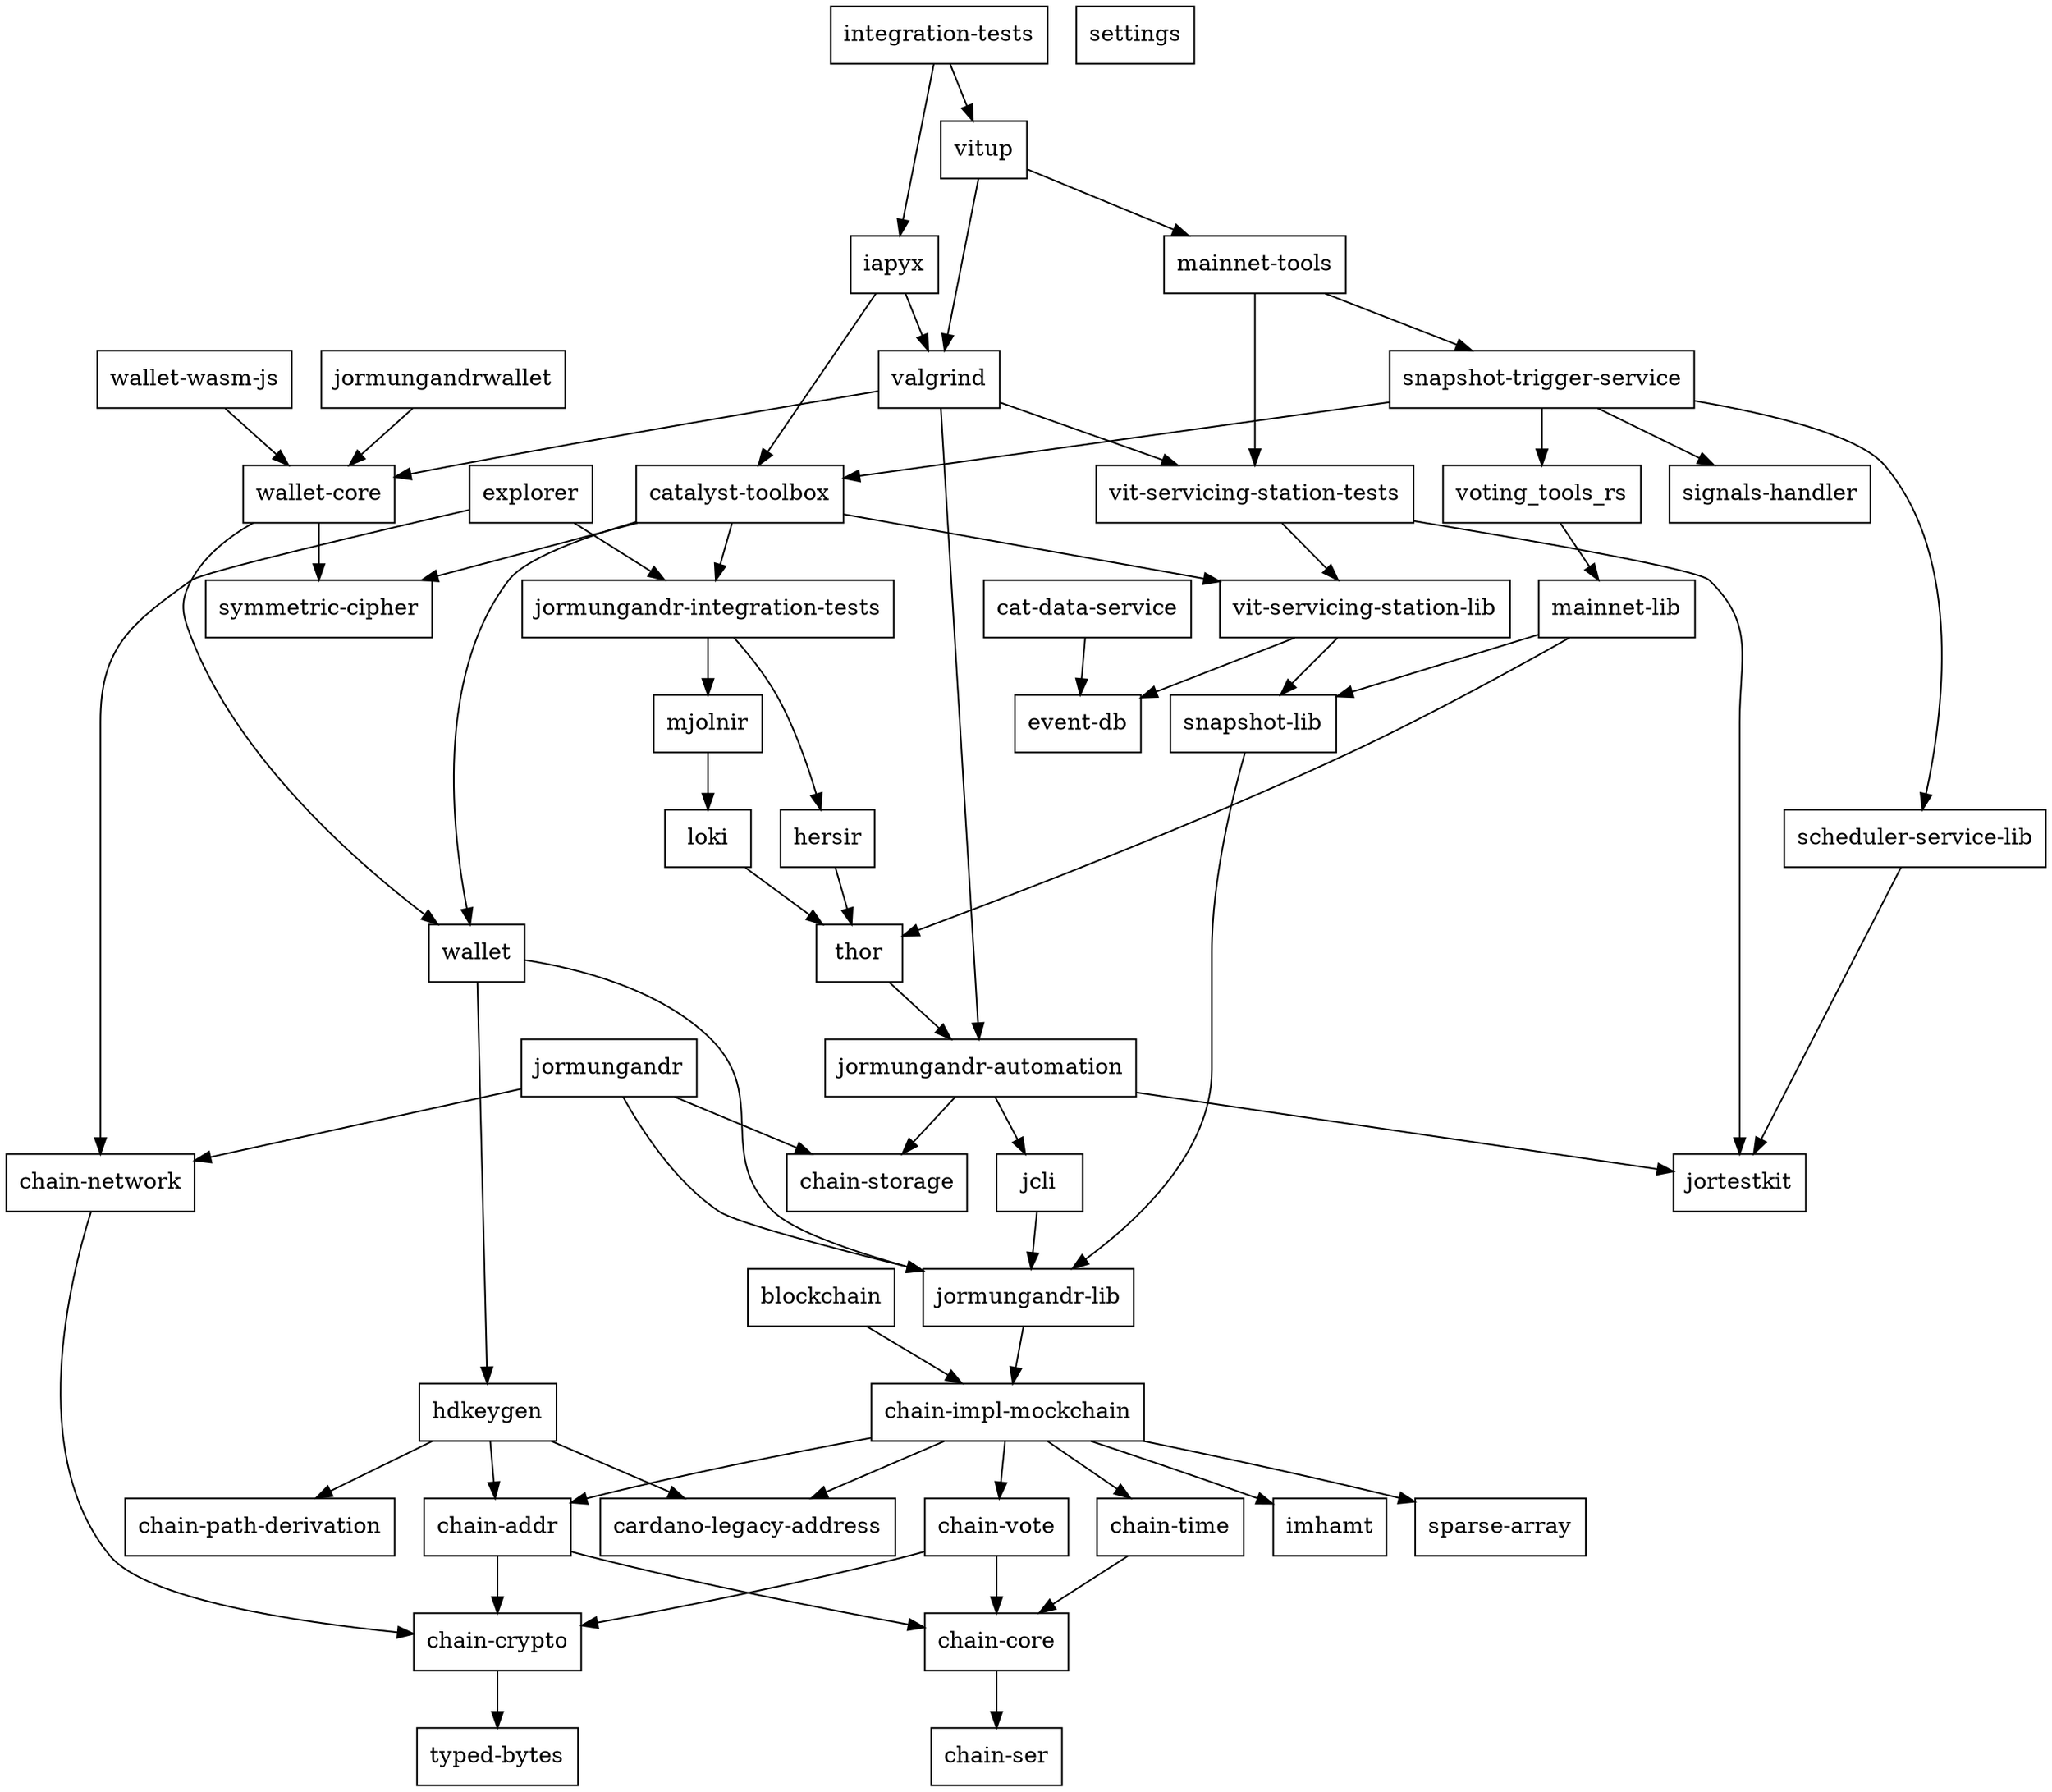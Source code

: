 digraph {
    0 [ label = "catalyst-toolbox" shape = box]
    1 [ label = "chain-addr" shape = box]
    2 [ label = "chain-core" shape = box]
    3 [ label = "chain-ser" shape = box]
    4 [ label = "chain-crypto" shape = box]
    5 [ label = "typed-bytes" shape = box]
    6 [ label = "chain-impl-mockchain" shape = box]
    7 [ label = "cardano-legacy-address" shape = box]
    8 [ label = "chain-time" shape = box]
    9 [ label = "chain-vote" shape = box]
    10 [ label = "imhamt" shape = box]
    11 [ label = "sparse-array" shape = box]
    12 [ label = "chain-storage" shape = box]
    13 [ label = "jcli" shape = box]
    14 [ label = "jormungandr-lib" shape = box]
    15 [ label = "jormungandr-automation" shape = box]
    16 [ label = "jortestkit" shape = box]
    17 [ label = "jormungandr-integration-tests" shape = box]
    18 [ label = "hersir" shape = box]
    19 [ label = "thor" shape = box]
    20 [ label = "loki" shape = box]
    21 [ label = "mjolnir" shape = box]
    22 [ label = "snapshot-lib" shape = box]
    23 [ label = "symmetric-cipher" shape = box]
    24 [ label = "vit-servicing-station-lib" shape = box]
    25 [ label = "event-db" shape = box]
    26 [ label = "vit-servicing-station-tests" shape = box]
    27 [ label = "wallet" shape = box]
    28 [ label = "chain-path-derivation" shape = box]
    29 [ label = "hdkeygen" shape = box]
    30 [ label = "chain-network" shape = box]
    31 [ label = "jormungandrwallet" shape = box]
    32 [ label = "wallet-core" shape = box]
    33 [ label = "wallet-wasm-js" shape = box]
    34 [ label = "jormungandr" shape = box]
    35 [ label = "explorer" shape = box]
    36 [ label = "settings" shape = box]
    37 [ label = "blockchain" shape = box]
    38 [ label = "iapyx" shape = box]
    39 [ label = "valgrind" shape = box]
    40 [ label = "vitup" shape = box]
    41 [ label = "mainnet-lib" shape = box]
    42 [ label = "mainnet-tools" shape = box]
    43 [ label = "scheduler-service-lib" shape = box]
    44 [ label = "signals-handler" shape = box]
    45 [ label = "snapshot-trigger-service" shape = box]
    46 [ label = "voting_tools_rs" shape = box]
    47 [ label = "integration-tests" shape = box]
    48 [ label = "cat-data-service" shape = box]
    0 -> 17 [ ]
    0 -> 23 [ ]
    0 -> 24 [ ]
    0 -> 27 [ ]
    1 -> 2 [ ]
    1 -> 4 [ ]
    2 -> 3 [ ]
    4 -> 5 [ ]
    6 -> 7 [ ]
    6 -> 1 [ ]
    6 -> 8 [ ]
    6 -> 9 [ ]
    6 -> 10 [ ]
    6 -> 11 [ ]
    8 -> 2 [ ]
    9 -> 2 [ ]
    9 -> 4 [ ]
    13 -> 14 [ ]
    14 -> 6 [ ]
    15 -> 12 [ ]
    15 -> 13 [ ]
    15 -> 16 [ ]
    17 -> 18 [ ]
    17 -> 21 [ ]
    18 -> 19 [ ]
    19 -> 15 [ ]
    20 -> 19 [ ]
    21 -> 20 [ ]
    22 -> 14 [ ]
    24 -> 25 [ ]
    24 -> 22 [ ]
    26 -> 16 [ ]
    26 -> 24 [ ]
    27 -> 29 [ ]
    27 -> 14 [ ]
    29 -> 7 [ ]
    29 -> 1 [ ]
    29 -> 28 [ ]
    30 -> 4 [ ]
    31 -> 32 [ ]
    32 -> 23 [ ]
    32 -> 27 [ ]
    33 -> 32 [ ]
    34 -> 30 [ ]
    34 -> 12 [ ]
    34 -> 14 [ ]
    35 -> 30 [ ]
    35 -> 17 [ ]
    37 -> 6 [ ]
    38 -> 0 [ ]
    38 -> 39 [ ]
    39 -> 15 [ ]
    39 -> 26 [ ]
    39 -> 32 [ ]
    40 -> 42 [ ]
    40 -> 39 [ ]
    41 -> 22 [ ]
    41 -> 19 [ ]
    42 -> 45 [ ]
    42 -> 26 [ ]
    43 -> 16 [ ]
    45 -> 0 [ ]
    45 -> 43 [ ]
    45 -> 44 [ ]
    45 -> 46 [ ]
    46 -> 41 [ ]
    47 -> 38 [ ]
    47 -> 40 [ ]
    48 -> 25 [ ]
}

